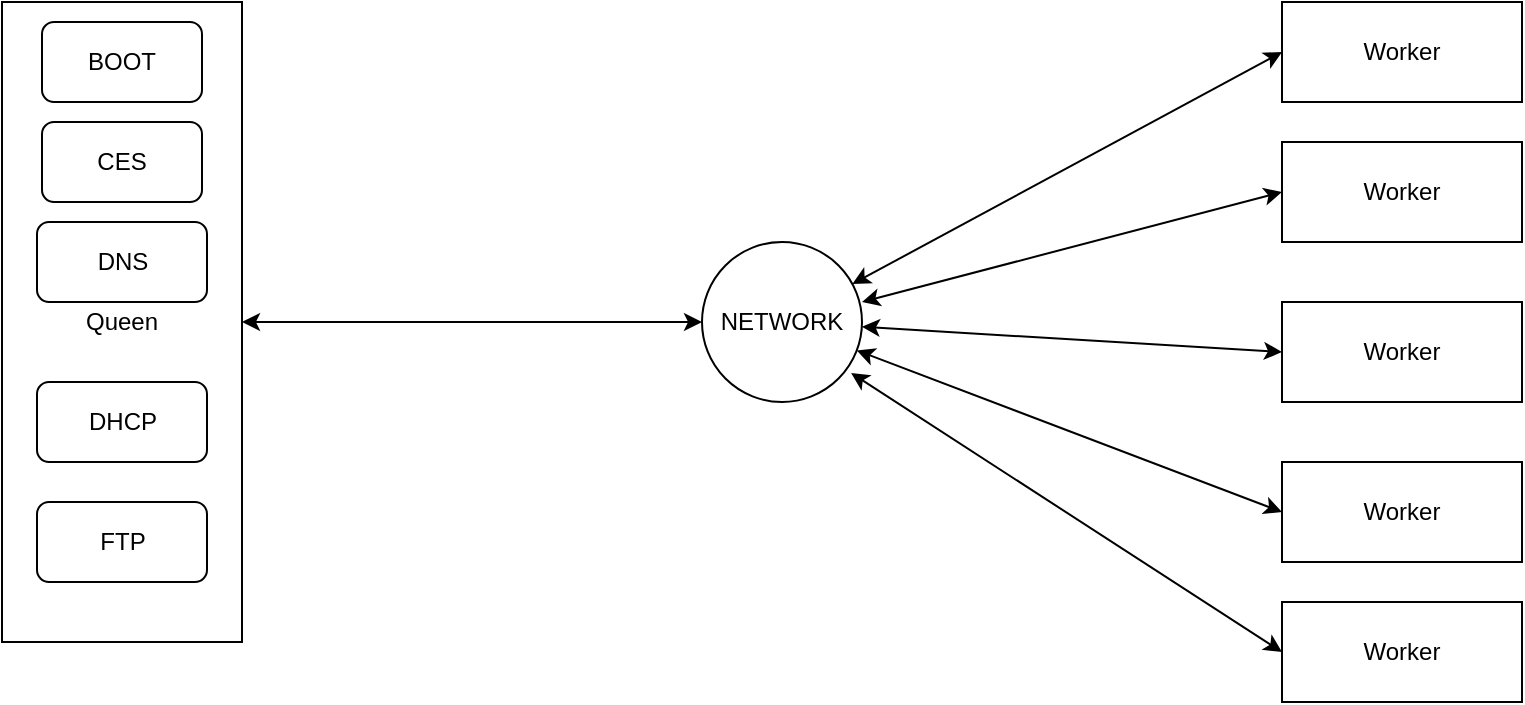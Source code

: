 <mxfile>
    <diagram id="2ujcEQw0quGlL8eGuOhN" name="Page-1">
        <mxGraphModel dx="1792" dy="510" grid="1" gridSize="10" guides="1" tooltips="1" connect="1" arrows="1" fold="1" page="1" pageScale="1" pageWidth="850" pageHeight="1100" math="0" shadow="0">
            <root>
                <mxCell id="0"/>
                <mxCell id="1" parent="0"/>
                <mxCell id="14" style="edgeStyle=none;html=1;exitX=1;exitY=0.5;exitDx=0;exitDy=0;entryX=0;entryY=0.5;entryDx=0;entryDy=0;strokeColor=default;rounded=0;startArrow=classic;startFill=1;" edge="1" parent="1" source="2" target="13">
                    <mxGeometry relative="1" as="geometry"/>
                </mxCell>
                <mxCell id="2" value="Queen" style="rounded=0;whiteSpace=wrap;html=1;" vertex="1" parent="1">
                    <mxGeometry x="-800" y="50" width="120" height="320" as="geometry"/>
                </mxCell>
                <mxCell id="3" value="BOOT" style="rounded=1;whiteSpace=wrap;html=1;" vertex="1" parent="1">
                    <mxGeometry x="-780" y="60" width="80" height="40" as="geometry"/>
                </mxCell>
                <mxCell id="4" value="CES" style="rounded=1;whiteSpace=wrap;html=1;" vertex="1" parent="1">
                    <mxGeometry x="-780" y="110" width="80" height="40" as="geometry"/>
                </mxCell>
                <mxCell id="5" value="DNS" style="rounded=1;whiteSpace=wrap;html=1;" vertex="1" parent="1">
                    <mxGeometry x="-782.5" y="160" width="85" height="40" as="geometry"/>
                </mxCell>
                <mxCell id="6" value="DHCP" style="rounded=1;whiteSpace=wrap;html=1;" vertex="1" parent="1">
                    <mxGeometry x="-782.5" y="240" width="85" height="40" as="geometry"/>
                </mxCell>
                <mxCell id="7" value="FTP" style="rounded=1;whiteSpace=wrap;html=1;" vertex="1" parent="1">
                    <mxGeometry x="-782.5" y="300" width="85" height="40" as="geometry"/>
                </mxCell>
                <mxCell id="15" style="edgeStyle=none;rounded=0;html=1;exitX=0;exitY=0.5;exitDx=0;exitDy=0;strokeColor=default;startArrow=classic;startFill=1;" edge="1" parent="1" source="8" target="13">
                    <mxGeometry relative="1" as="geometry"/>
                </mxCell>
                <mxCell id="8" value="Worker" style="rounded=0;whiteSpace=wrap;html=1;" vertex="1" parent="1">
                    <mxGeometry x="-160" y="50" width="120" height="50" as="geometry"/>
                </mxCell>
                <mxCell id="16" style="edgeStyle=none;rounded=0;html=1;exitX=0;exitY=0.5;exitDx=0;exitDy=0;entryX=1;entryY=0.375;entryDx=0;entryDy=0;entryPerimeter=0;strokeColor=default;startArrow=classic;startFill=1;" edge="1" parent="1" source="9" target="13">
                    <mxGeometry relative="1" as="geometry"/>
                </mxCell>
                <mxCell id="9" value="Worker" style="rounded=0;whiteSpace=wrap;html=1;" vertex="1" parent="1">
                    <mxGeometry x="-160" y="120" width="120" height="50" as="geometry"/>
                </mxCell>
                <mxCell id="17" style="edgeStyle=none;rounded=0;html=1;exitX=0;exitY=0.5;exitDx=0;exitDy=0;strokeColor=default;startArrow=classic;startFill=1;" edge="1" parent="1" source="10" target="13">
                    <mxGeometry relative="1" as="geometry"/>
                </mxCell>
                <mxCell id="10" value="Worker" style="rounded=0;whiteSpace=wrap;html=1;" vertex="1" parent="1">
                    <mxGeometry x="-160" y="200" width="120" height="50" as="geometry"/>
                </mxCell>
                <mxCell id="18" style="edgeStyle=none;rounded=0;html=1;exitX=0;exitY=0.5;exitDx=0;exitDy=0;strokeColor=default;startArrow=classic;startFill=1;" edge="1" parent="1" source="11" target="13">
                    <mxGeometry relative="1" as="geometry"/>
                </mxCell>
                <mxCell id="11" value="Worker" style="rounded=0;whiteSpace=wrap;html=1;" vertex="1" parent="1">
                    <mxGeometry x="-160" y="280" width="120" height="50" as="geometry"/>
                </mxCell>
                <mxCell id="19" style="edgeStyle=none;rounded=0;html=1;exitX=0;exitY=0.5;exitDx=0;exitDy=0;entryX=0.932;entryY=0.819;entryDx=0;entryDy=0;entryPerimeter=0;strokeColor=default;startArrow=classic;startFill=1;" edge="1" parent="1" source="12" target="13">
                    <mxGeometry relative="1" as="geometry"/>
                </mxCell>
                <mxCell id="12" value="Worker" style="rounded=0;whiteSpace=wrap;html=1;" vertex="1" parent="1">
                    <mxGeometry x="-160" y="350" width="120" height="50" as="geometry"/>
                </mxCell>
                <mxCell id="13" value="NETWORK" style="ellipse;whiteSpace=wrap;html=1;aspect=fixed;" vertex="1" parent="1">
                    <mxGeometry x="-450" y="170" width="80" height="80" as="geometry"/>
                </mxCell>
            </root>
        </mxGraphModel>
    </diagram>
</mxfile>